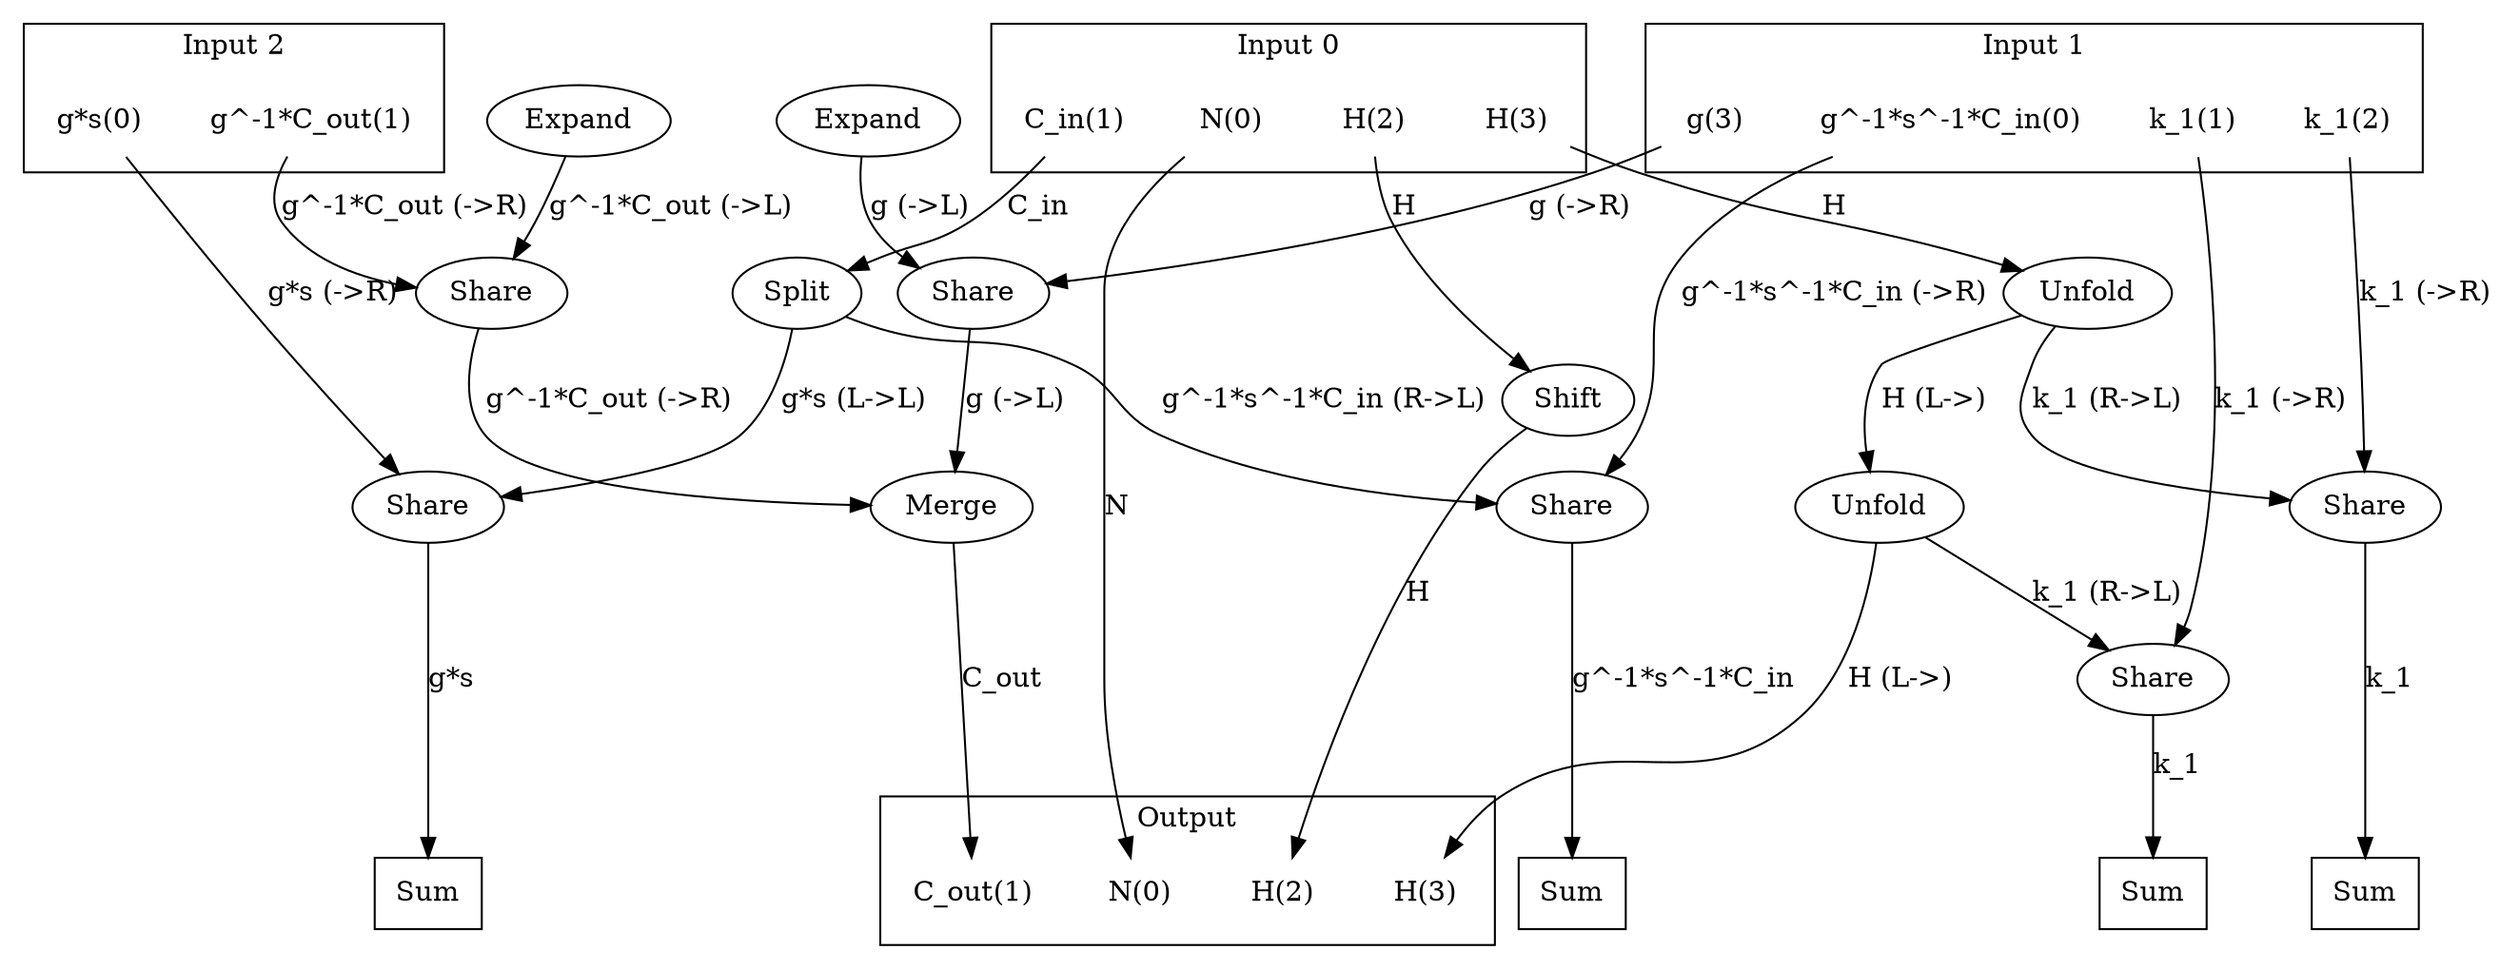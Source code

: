 digraph kernel {
newrank = true;
op_0x5621811b6cf8 [label="Expand"];
op_0x7fc3d03afa40 [label="Split"];
op_0x7fd038054230 [label="Share"];
op_0x7fd0e400cdc0 [label="Share"];
op_0x7fd228054dc0 [label="Unfold"];
op_0x7fd4a4232fc0 [label="Share"];
op_0x7fd4bc004a40 [label="Share"];
op_0x7fd4f8020a00 [label="Unfold"];
op_0x7fd5e00045b0 [label="Share"];
op_0x7fd5e00047e0 [label="Share"];
op_0x7fd5e0004a58 [label="Expand"];
op_0x7fd5ec005140 [label="Shift"];
op_0x7fd5ec008140 [label="Merge"];
reduce_0x7fce64001998 [label="Sum", shape=box];
reduce_0x7fce640019b0 [label="Sum", shape=box];
reduce_0x7fce64003010 [label="Sum", shape=box];
reduce_0x7fce64005a20 [label="Sum", shape=box];
subgraph cluster_out {
label = "Output";
out_0 [label="N(0)", shape=none];
out_1 [label="C_out(1)", shape=none];
out_2 [label="H(2)", shape=none];
out_3 [label="H(3)", shape=none];
}
{ rank = same;
reduce_0x7fce64001998;
reduce_0x7fce640019b0;
reduce_0x7fce64003010;
reduce_0x7fce64005a20;
out_0;
out_1;
out_2;
out_3;
}
subgraph cluster_in_0 {
label = "Input 0";
in_0_0 [label="N(0)", shape=none];
in_0_1 [label="C_in(1)", shape=none];
in_0_2 [label="H(2)", shape=none];
in_0_3 [label="H(3)", shape=none];
}
subgraph cluster_in_1 {
label = "Input 1";
in_1_0 [label="g^-1*s^-1*C_in(0)", shape=none];
in_1_1 [label="k_1(1)", shape=none];
in_1_2 [label="k_1(2)", shape=none];
in_1_3 [label="g(3)", shape=none];
}
subgraph cluster_in_2 {
label = "Input 2";
in_2_0 [label="g*s(0)", shape=none];
in_2_1 [label="g^-1*C_out(1)", shape=none];
}
{ rank = same;
in_0_0;
in_0_1;
in_0_2;
in_0_3;
in_1_0;
in_1_1;
in_1_2;
in_1_3;
in_2_0;
in_2_1;
}
in_0_0 -> out_0 [label="N"];
in_0_1 -> op_0x7fc3d03afa40 [label="C_in"];
in_0_2 -> op_0x7fd5ec005140 [label="H"];
in_0_3 -> op_0x7fd228054dc0 [label="H"];
in_1_0 -> op_0x7fd5e00047e0 [label="g^-1*s^-1*C_in (->R)"];
in_1_1 -> op_0x7fd0e400cdc0 [label="k_1 (->R)"];
in_1_2 -> op_0x7fd5e00045b0 [label="k_1 (->R)"];
in_1_3 -> op_0x7fd4bc004a40 [label="g (->R)"];
in_2_0 -> op_0x7fd4a4232fc0 [label="g*s (->R)"];
in_2_1 -> op_0x7fd038054230 [label="g^-1*C_out (->R)"];
op_0x7fd5ec008140 -> out_1 [label="C_out"];
op_0x7fd5ec005140 -> out_2 [label="H"];
op_0x7fd4f8020a00 -> out_3 [label="H (L->)"];
op_0x7fd5e00045b0 -> reduce_0x7fce64001998 [label="k_1"];
op_0x7fd0e400cdc0 -> reduce_0x7fce640019b0 [label="k_1"];
op_0x7fd4a4232fc0 -> reduce_0x7fce64003010 [label="g*s"];
op_0x7fd5e00047e0 -> reduce_0x7fce64005a20 [label="g^-1*s^-1*C_in"];
op_0x5621811b6cf8 -> op_0x7fd038054230 [label="g^-1*C_out (->L)"];
op_0x7fd4f8020a00 -> op_0x7fd0e400cdc0 [label="k_1 (R->L)"];
op_0x7fc3d03afa40 -> op_0x7fd4a4232fc0 [label="g*s (L->L)"];
op_0x7fd5e0004a58 -> op_0x7fd4bc004a40 [label="g (->L)"];
op_0x7fd228054dc0 -> op_0x7fd4f8020a00 [label="H (L->)"];
op_0x7fd228054dc0 -> op_0x7fd5e00045b0 [label="k_1 (R->L)"];
op_0x7fc3d03afa40 -> op_0x7fd5e00047e0 [label="g^-1*s^-1*C_in (R->L)"];
op_0x7fd4bc004a40 -> op_0x7fd5ec008140 [label="g (->L)"];
op_0x7fd038054230 -> op_0x7fd5ec008140 [label="g^-1*C_out (->R)"];
}
